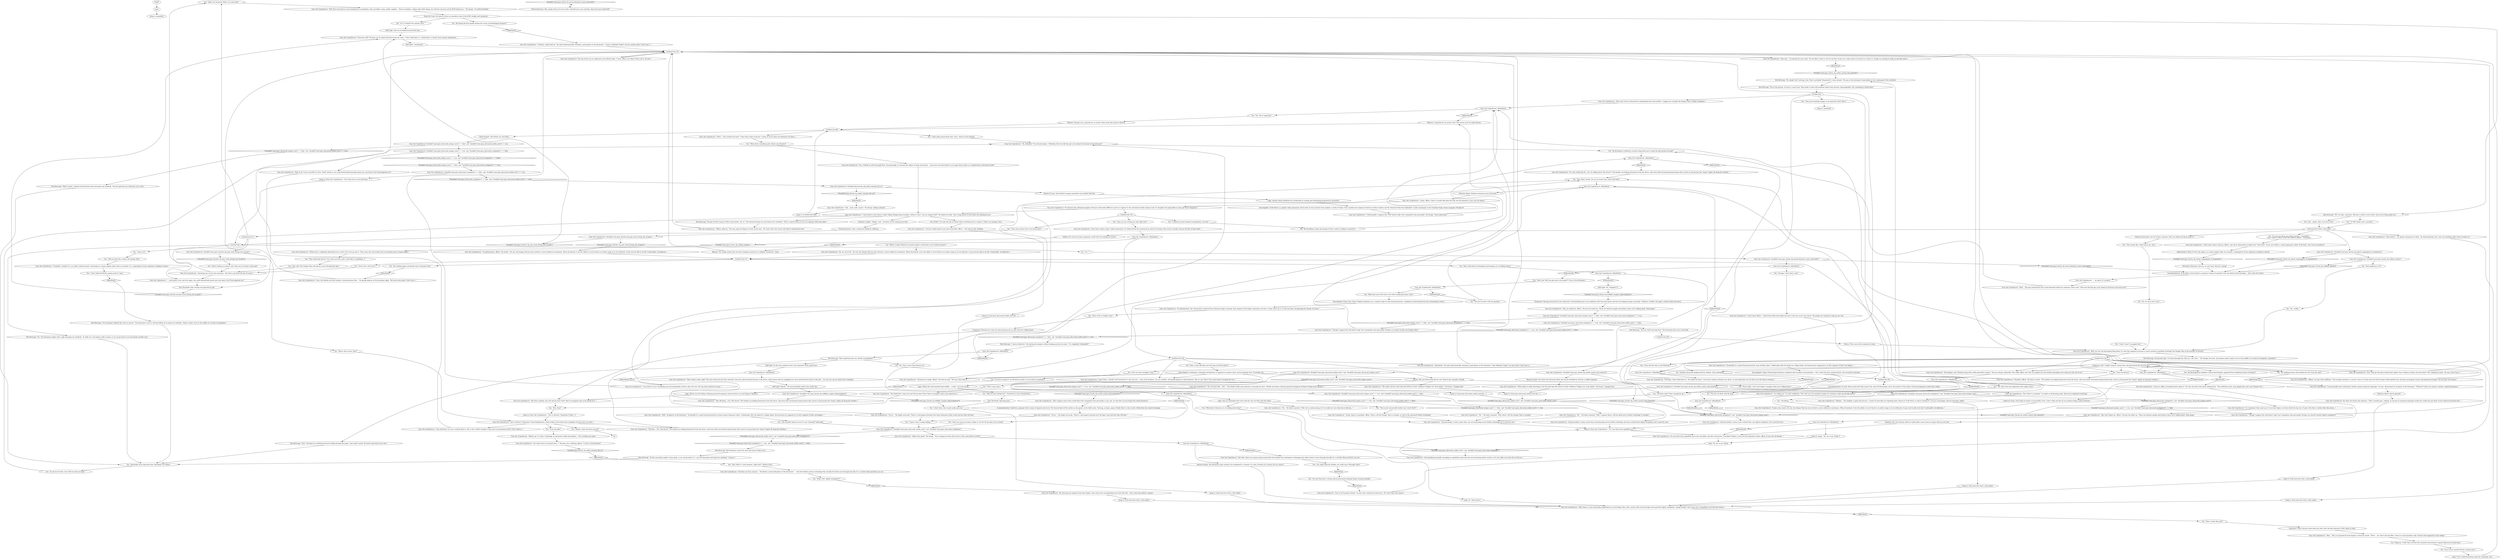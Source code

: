 # WESTCOAST / GARY FASCHA DQ
# Ask Gary if he knows how to turn back time.
# ==================================================
digraph G {
	  0 [label="START"];
	  1 [label="input"];
	  2 [label="You: \"Okay, I'm convinced. What's our next step?\""];
	  3 [label="You: \"By seeking answers from behind the veil, from the void?\""];
	  4 [label="Gary, the Cryptofascist: IsKimHere()"];
	  5 [label="IsKimHere()", shape=diamond];
	  6 [label="!(IsKimHere())", shape=diamond];
	  7 [label="Reaction Speed: And he glanced!"];
	  8 [label="Gary, the Cryptofascist: He clears his throat and continues. \"That's actually peas, nothing, no amount of corporate espionage would ever would ever put them *so far* ahead of everyone else...\""];
	  9 [label="Gary, the Cryptofascist: \"Could be, could easily be.\" He nods enthusiastically, shooting a quick glance at the lieutenant. \"I mean it definitely *helps*, but the market alone? I don't buy it...\""];
	  10 [label="Gary, the Cryptofascist: \"*Exactly*, officer.\" He leans in closer. \"The Seolites are helping themselves from the future. And every little incremental improvement they receive in the present has *major* ripples all along the timeline...\""];
	  11 [label="You: \"You know what? That's enough for me.\""];
	  12 [label="Gary, the Cryptofascist: \"No-no...\" He laughs nervously. \"There's a discrepancy between how these Semenese tribes count and how they tell time.\""];
	  13 [label="Jump to: [coast.gary_discussed_seolite_tech && ...]"];
	  14 [label="You: \"How, then?\""];
	  15 [label="Gary, the Cryptofascist: \"It gets even scarier. You see, the Semper Maa has also evolved a curious defensive mechanism. When threatened, it has the ability to revert back to an earlier stage in its own lifecycle. It may even be able to do this *continually*, ad infinitium...\""];
	  16 [label="You: \"Just... please, Kim, trust me on this.\""];
	  17 [label="You: \"Gary, are you wasting my time right now?\""];
	  18 [label="Gary, the Cryptofascist: \"It's true that every expedition up to now has failed, and that several have *vanished* without a trace, but the potential is there, officer. It just can't be denied...\""];
	  19 [label="Gary, the Cryptofascist: \"Assuming you survive the encounter... But that's way down the line of course...\""];
	  20 [label="Gary, the Cryptofascist: IsKimHere()"];
	  21 [label="IsKimHere()", shape=diamond];
	  22 [label="!(IsKimHere())", shape=diamond];
	  23 [label="Logic: There's no such thing as blaasma-powered weaponry, because there's no such thing as 'blaasma.'"];
	  24 [label="Kim Kitsuragi: \"Oh, people *are* noticing, Gary. They've probably *dispatched* a team already.\" The pen in the lieutenant's hand glides on the rough paper of his notebook."];
	  25 [label="Kim Kitsuragi: \"Not to the present, of course, to past-Gary. They prefer to deal with problems before they become *unmanageable*. Just something to think about.\""];
	  26 [label="You: \"Gary, you're putting images in my head and I don't like it.\""];
	  27 [label="Gary, the Cryptofascist: \"Though I suppose this still doesn't help *you* manipulate time personally. Perhaps you should consider digital castigation?\""];
	  28 [label="You: \"It *will* make sense, I promise.\""];
	  29 [label="Rhetoric: A question for an answer, huh? The answer must be really obvious."];
	  30 [label="Gary, the Cryptofascist: \"I don't know what to tell you, officer. I got all my information straight from 'Truth Hunt'. If you can't believe a radio programme called 'Truth Hunt', who *can* you believe?\""];
	  31 [label="Gary, the Cryptofascist: \"*Cryptids*, actually. It's a so-called 'colonial animal', presenting as a large singular body, when in actuality, it's a congregation of tiny organisms working in unison.\""];
	  32 [label="You: \"Seems like a dick move.\""];
	  33 [label="You: \"By developing an aesthetics of pure functionality, separated from traditional notions of beauty?\""];
	  34 [label="You: \"Wait, so how did they start the loop in the first place?\""];
	  35 [label="Gary, the Cryptofascist: \"You think that's crazy, just wait till you learn *how* they've managed to get so far ahead of us...\""];
	  36 [label="Gary, the Cryptofascist: \"But that's nothing. Just wait till you learn *how* they've managed to get so far ahead of us...\""];
	  37 [label="Gary, the Cryptofascist: \"I'm telling you,\" he nods confidently. \"The truth can't be contained, people are starting to wake up and take notice.\""];
	  38 [label="Gary, the Cryptofascist: \"... by about 4.5 seconds.\""];
	  39 [label="Gary, the Cryptofascist: \"Oh...\" He looks surprised. \"Well, there's still the Semper Maa to consider.\""];
	  40 [label="Gary, the Cryptofascist: \"But then, there are rumours going around that the Seolites have developed a technology that allows them to move through time like it's a corridor. Back and forth, you see.\""];
	  41 [label="Encyclopedia: 'Truth Hunt' is a popular radio programme. Each week, its two eccentric hosts explore a variety of topics, from cryptids and conspiracy theories to ethnic warfare and the 'historical' Man from Hjelmdall. A radio counterpart to the Graadian fringe science magazine 'Paradox B'."];
	  42 [label="You: \"I asked you about temporal manipulation, not mud.\""];
	  43 [label="Gary, the Cryptofascist: Variable[\"coast.gary_faschist_dq_pain_tresh_diving_suit_of_pain\"]"];
	  44 [label="Variable[\"coast.gary_faschist_dq_pain_tresh_diving_suit_of_pain\"]", shape=diamond];
	  45 [label="!(Variable[\"coast.gary_faschist_dq_pain_tresh_diving_suit_of_pain\"])", shape=diamond];
	  46 [label="Gary, the Cryptofascist: \"Sure, the Seolites are hard workers, everyone knows that...\" He quickly glances at the lieutenant again. \"But hard work alone? I don't buy it...\""];
	  47 [label="Gary, the Cryptofascist: \"I've personally never witnessed a Seolite commit corporate espionage,\" he says, determined not to glance at the lieutenant. \"*However* there are rumours, articles, respected opinions...\""];
	  48 [label="Jump to: [Sub-main-hub (with a side-salad)]"];
	  49 [label="Gary, the Cryptofascist: \"And speaking personally, arranging an expedition seems like the most promising option overall, so I'm not really sure what else to tell you...\""];
	  50 [label="Jump to: [Gary, the Cryptofascist: \"\"Isn't it obvious? *Someone's* been...\"]"];
	  51 [label="Untitled hub (06)"];
	  52 [label="You: \"I don't joke around about time, Gary.\" (Stare at him intently.)"];
	  53 [label="Esprit de Corps: He seems to have an unrealistic idea of the RCM's budget and manpower..."];
	  54 [label="Logic: Oh, yes it can. Easily."];
	  55 [label="Gary, the Cryptofascist: \"Well, first we'd need to secure funding for an expedition, then assemble a team, gather supplies... There's probably a million other little things, but with the resources of the RCM behind you...\" He shrugs. \"It could be feasible.\""];
	  56 [label="Pain Threshold: Like a diving suit powered by pain."];
	  57 [label="Untitled hub (15)"];
	  58 [label="Gary, the Cryptofascist: \"Isn't it obvious? *Someone's* been feeding them a little trickle of tech down from someplace *no-one* else can reach...\""];
	  59 [label="You: \"From the pale?\""];
	  60 [label="Half Light: Cannibalism?"];
	  61 [label="You: \"That's crazy, man.\""];
	  62 [label="Gary, the Cryptofascist: \"Essentially it's a grief ritual practiced by some old kipt tribes. Traditionally, after the death of a village leader, the bereaved are supposed to cut off a segment of their own fingers...\""];
	  63 [label="Half Light: Yes, *imagine* it!"];
	  64 [label="Jump to: [coast.gary_discussed_seolite_tech && ...]"];
	  65 [label="Composure: Because he's only now discovering he has no idea what he's talking about."];
	  66 [label="Gary, the Cryptofascist: \"Do I know how to turn back time...?\" He gives you a sideways glance. \"Is that a trick question?\""];
	  67 [label="Untitled hub"];
	  68 [label="Untitled hub (04)"];
	  69 [label="You: \"Potentially more important than *anything* ever before.\""];
	  70 [label="You: \"Yes, Gary. A trick. Now humour me.\""];
	  71 [label="Inland Empire: The further out, the better."];
	  72 [label="You: \"What about something pale-related, any theories?\""];
	  73 [label="You: \"I'm not sure these are realistic options.\" (Conclude.)\n\"Gary, *none* of these sound like realistic options.\" (Conclude.)"];
	  74 [label="Volition: If it were true those organisms would *not* be working *in unison*."];
	  75 [label="You: \"This sounds like a dead end to me, Gary.\""];
	  76 [label="Gary, the Cryptofascist: \"... and attack it over and over again, you could theoretically punch your way back to the Franconigerian era!\""];
	  77 [label="Logic: You're underestimating corporate espionage, Gary."];
	  78 [label="Jump to: [Sub-main-hub (with a side-salad)]"];
	  79 [label="Gary, the Cryptofascist: Variable[\"coast.gary_fascha_dq_halflight_imagine_digicastigation\"]"];
	  80 [label="Variable[\"coast.gary_fascha_dq_halflight_imagine_digicastigation\"]", shape=diamond];
	  81 [label="!(Variable[\"coast.gary_fascha_dq_halflight_imagine_digicastigation\"])", shape=diamond];
	  82 [label="Gary, the Cryptofascist: \"That old thing...? No, *the future*. The Seolites are helping themselves from the future. And every little incremental improvement they receive in the present has *major* ripples all along the timeline...\""];
	  83 [label="Gary, the Cryptofascist: \"Listen, there's no problem, officer. There's still the Semper Maa to consider, as well as this advanced Seolite technology.\""];
	  84 [label="Kim Kitsuragi: \"Make it quick,\" remarks the lieutenant dryly and opens his notebook. \"And the question was rhetorical, not a trick.\""];
	  85 [label="Jump to: [Untitled hub (06)]"];
	  86 [label="Gary, the Cryptofascist: IsKimHere()"];
	  87 [label="IsKimHere()", shape=diamond];
	  88 [label="!(IsKimHere())", shape=diamond];
	  89 [label="Reaction Speed: The lieutenant stops writing in his notebook for a moment. It's only a fraction of a second, but you catch it."];
	  90 [label="You: \"What's this 'digital castigation'?\""];
	  91 [label="Gary, the Cryptofascist: Variable[\"coast.gary_fascha_dq_inland_congregation_of_organisms\"]"];
	  92 [label="Variable[\"coast.gary_fascha_dq_inland_congregation_of_organisms\"]", shape=diamond];
	  93 [label="!(Variable[\"coast.gary_fascha_dq_inland_congregation_of_organisms\"])", shape=diamond];
	  94 [label="Gary, the Cryptofascist: Variable[\"coast.gary_fascha_dq_volition_unison\"]"];
	  95 [label="Variable[\"coast.gary_fascha_dq_volition_unison\"]", shape=diamond];
	  96 [label="!(Variable[\"coast.gary_fascha_dq_volition_unison\"])", shape=diamond];
	  97 [label="You: \"How dangerous is it?\""];
	  98 [label="Gary, the Cryptofascist: \"I once heard a story about a whole village disappearing overnight, without a trace. Can you imagine that?\" He shakes his head. \"Just a large patch of mud where the settlement was.\""];
	  99 [label="You: \"Yes, vividly.\""];
	  100 [label="You: (Scoff.) \"I've seen the sky cry blood while everything turns to vapour. I think I can manage, Gary.\""];
	  101 [label="Kim Kitsuragi: \"No part of *me* is part of *this* conversation. Oh, no.\" The lieutenant keeps his eyes fixed on his notebook. \"That's a special thing you two are enjoying. With each other.\""];
	  102 [label="Gary, the Cryptofascist: IsKimHere()"];
	  103 [label="IsKimHere()", shape=diamond];
	  104 [label="!(IsKimHere())", shape=diamond];
	  105 [label="You: \"What does any of this have to do with turning back time, Gary?\""];
	  106 [label="Untitled hub (02)"];
	  107 [label="Jump to: [Sub-main-hub (with a side-salad)]"];
	  108 [label="Jump to: [Gary, the Cryptofascist: \"\"It's true that every expedition up...\"]"];
	  109 [label="You: \"No, I'm sorry, but I can't.\""];
	  110 [label="Untitled hub (11)"];
	  111 [label="Gary, the Cryptofascist: \"Well...\" His eyes instinctively dart to the lieutenant before he continues *sotto voce*: \"How else did they get so far ahead of everyone in the tech-race?\""];
	  112 [label="You: \"I'm sure they have a strong central government keeping things running smoothly.\""];
	  113 [label="Gary, the Cryptofascist: \"Everything's cool. Nothing wrong with a little speculative inquiry.\" The man shrugs awkwardly. \"But really, officer, how *do* you explain how the Seolites developed such a lead over the rest of us?\""];
	  114 [label="Gary, the Cryptofascist: \"Officer, wake up.\" The man snaps his fingers in front of your face. \"No *way* that's the reason why they're winning the race!\""];
	  115 [label="Gary, the Cryptofascist: \"Oh, you know like... uhm...\" He exhales loudly and continues to massage his neck. \"Stealth aerostatics, blaasma-powered weaponry, all kinds of deep-secret projects...\""];
	  116 [label="You: \"So you're saying if I cut off both my hands I can go back to yesterday?\""];
	  117 [label="Conceptualization: In truth, these sound more like scenes from some old fantastique novel, the product of the author's fevered imagination rather than reality."];
	  118 [label="Gary, the Cryptofascist: IsKimHere()"];
	  119 [label="IsKimHere()", shape=diamond];
	  120 [label="!(IsKimHere())", shape=diamond];
	  121 [label="Jump to: [Logic: \"Oh, yes it can. Easily.\"]"];
	  122 [label="Gary, the Cryptofascist: \"It's found in the subtropical jungles of Samara. Extremely difficult to spot as it appears to the untrained eye like common mud. It's thought to be impossible to catch and *very* dangerous.\""];
	  123 [label="Conceptualization: To be able to revert back to a previous version of yourself, to the one before all the mistakes... that's why we're here!"];
	  124 [label="Gary, the Cryptofascist: IsKimHere()"];
	  125 [label="IsKimHere()", shape=diamond];
	  126 [label="!(IsKimHere())", shape=diamond];
	  127 [label="Untitled hub (16)"];
	  128 [label="You: \"Then we have already lost.\" (Look down at your clenched fist.)"];
	  129 [label="Gary, the Cryptofascist: \"Permission to laugh, officer?\" He rolls his eyes. \"No way, I don't buy it...\""];
	  130 [label="Gary, the Cryptofascist: \"I can tell you it isn't something easy and immediately obvious, that's for sure. No way, that would be too easy...\""];
	  131 [label="Gary, the Cryptofascist: \"I don't know officer... I think Future-Revachol might also have a few aces up its own sleeve. The people are starting to wake up, you see.\""];
	  132 [label="Pain Threshold: Agonizing pain..."];
	  133 [label="Gary, the Cryptofascist: \"No-no...\" He laughs nervously. \"There's a discrepancy between how the kipts count and how they tell time.\""];
	  134 [label="You: \"Gary, you owe me at least a finger or two for all my time you've wasted.\""];
	  135 [label="You: \"What kind of theories are we talking about here?\""];
	  136 [label="Gary, the Cryptofascist: Variable[\"coast.gary_discussed_semper_maa\"] == false  and  Variable[\"coast.gary_discussed_seolite_tech\"] == true"];
	  137 [label="Variable[\"coast.gary_discussed_semper_maa\"] == false  and  Variable[\"coast.gary_discussed_seolite_tech\"] == true", shape=diamond];
	  138 [label="!(Variable[\"coast.gary_discussed_semper_maa\"] == false  and  Variable[\"coast.gary_discussed_seolite_tech\"] == true)", shape=diamond];
	  139 [label="Gary, the Cryptofascist: Variable[\"coast.gary_discussed_semper_maa\"] == true  and  Variable[\"coast.gary_discussed_castigation\"]  == false"];
	  140 [label="Variable[\"coast.gary_discussed_semper_maa\"] == true  and  Variable[\"coast.gary_discussed_castigation\"]  == false", shape=diamond];
	  141 [label="!(Variable[\"coast.gary_discussed_semper_maa\"] == true  and  Variable[\"coast.gary_discussed_castigation\"]  == false)", shape=diamond];
	  142 [label="Gary, the Cryptofascist: \"Well, if you *cover yourself* in it first, *then* attack it, you could theoretically basically punch your way back to the Franconigerian era!\""];
	  143 [label="Half Light: Like an exo-skeleton powered by fear."];
	  144 [label="Gary, the Cryptofascist: \"I'm getting there, officer.\" He smiles. \"You see, the Semper Maa has also evolved a curious defensive mechanism. When threatened, it has the ability to revert back to an earlier stage in its own lifecycle. It may even be able to do this *continually*, ad infinitum...\""];
	  145 [label="You: \"By funnelling a larger percentage of their country's budget to research?\""];
	  146 [label="Composure: He's *really* trying to convey how cool and natural this all is for him."];
	  147 [label="Gary, the Cryptofascist: IsKimHere()"];
	  148 [label="IsKimHere()", shape=diamond];
	  149 [label="!(IsKimHere())", shape=diamond];
	  150 [label="You: \"Yes, that's the only explanation that makes sense.\""];
	  151 [label="Gary, the Cryptofascist: \"I don't know... Sounds a bit *incestuous* to me, but sure -- none of my business, I'm not a Seolite.\" He quickly glances at the lieutenant. \"But no way *that's* the reason they're winning the race...\""];
	  152 [label="Gary, the Cryptofascist: Variable[\"coast.gary_fascha_dq_seolite_master_bad_material\"]"];
	  153 [label="Variable[\"coast.gary_fascha_dq_seolite_master_bad_material\"]", shape=diamond];
	  154 [label="!(Variable[\"coast.gary_fascha_dq_seolite_master_bad_material\"])", shape=diamond];
	  155 [label="Gary, the Cryptofascist: Variable[\"coast.gary_discussed_castigation\"]  and  Variable[\"coast.gary_discussed_semper_maa\"]"];
	  156 [label="Variable[\"coast.gary_discussed_castigation\"]  and  Variable[\"coast.gary_discussed_semper_maa\"]", shape=diamond];
	  157 [label="!(Variable[\"coast.gary_discussed_castigation\"]  and  Variable[\"coast.gary_discussed_semper_maa\"])", shape=diamond];
	  158 [label="You: \"Terrifying...\""];
	  159 [label="You: \"Gary, do you know how to turn back time?\""];
	  160 [label="Jump to: [mainhub]"];
	  161 [label="You: \"I don't *want* to imagine that.\""];
	  162 [label="Authority: Jungles, villages, mud... he better not be wasting your time."];
	  163 [label="You: \"That would take forever! Isn't there just like a pill I could take or something...?\""];
	  164 [label="You: \"So if I *attack* this sentient mud...\""];
	  165 [label="Untitled hub (14)"];
	  166 [label="You: \"By all joining in solidarity, everyone doing their part to keep the big machine moving?\""];
	  167 [label="Gary, the Cryptofascist: IsKimHere()"];
	  168 [label="IsKimHere()", shape=diamond];
	  169 [label="!(IsKimHere())", shape=diamond];
	  170 [label="Gary, the Cryptofascist: \"Officer,\" he says with confidence, \"the average consumer is a moron. Leave it to them and we'd all be living in fake-bamboo huts, burning carcinogenic incense and playing the bongos. No way that's the reason!\""];
	  171 [label="Rhetoric: Oh, trying to keep only one type of people around you is suddenly 'incestuous', Gary?"];
	  172 [label="Logic: Within this self-contained logic-bubble, -- a loop -- he is not wrong."];
	  173 [label="Half Light: Mmmm... the most beautiful smell in the world, fear."];
	  174 [label="Conceptualization: Small hut, pregnant with screams of anguish and terror. The lowered head of the mother as she gnaws at the child's joint. Chewing, screams, agony. Finally there's a tiny crunch, followed by the sound of weeping."];
	  175 [label="Endurance: This guy has proved to be a dead end. (A dissatisfied growl in you abdomen.) But the hard endure and the true kingsman keeps searching. 'Vaillance,' brööder, the night is darkest before the dawn."];
	  176 [label="Gary, the Cryptofascist: \"Unfortunately, I suppose this *still* doesn't help *you* manipulate time personally.\" He shrugs. \"Sorry about that.\""];
	  177 [label="Gary, the Cryptofascist: \"And personally, it seems more civilised than, say, digital castigation, but to each his own.\""];
	  178 [label="Kim Kitsuragi: \"I concur, detective,\" the lieutenant interjects without looking up from his notes. \"It's completely *unfeasible*.\""];
	  179 [label="Kim Kitsuragi: \"I'm not going to dignify that with an answer.\" The lieutenant's voice is cold and official as he opens his notebook. \"Make it quick, we're in the middle of a murder investigation.\""];
	  180 [label="Gary, the Cryptofascist: \"No, no, not at all... You see, the Semper Maa has also evolved a curious defensive mechanism. When threatened, it has the ability to revert back to an earlier stage in its own lifecycle. It may even be able to do this *continually*, ad infinitium...\""];
	  181 [label="Gary, the Cryptofascist: \"Now, here's where it gets *really interesting*. It's believed that the mechanism by which the Semper Maa reverts actually reverses the flow of time itself...\""];
	  182 [label="Gary, the Cryptofascist: IsKimHere()"];
	  183 [label="IsKimHere()", shape=diamond];
	  184 [label="!(IsKimHere())", shape=diamond];
	  185 [label="Gary, the Cryptofascist: \"That creates a loop, right? The more advanced tech they send here, the more advanced they become in the future, which means that by smuggling ever more advanced tech down to the past... I'm sure you can see where this is heading.\""];
	  186 [label="You: \"Gary, that's insane. You are an insane man, sick in the head.\""];
	  187 [label="Drama: He's just discovered that he can't think of any examples, though."];
	  188 [label="Empathy: His voice betrays relief, he really didn't want to have to argue with you over this."];
	  189 [label="Gary, the Cryptofascist: IsKimHere()"];
	  190 [label="IsKimHere()", shape=diamond];
	  191 [label="!(IsKimHere())", shape=diamond];
	  192 [label="Kim Kitsuragi: \"More important than our murder investigation?\""];
	  193 [label="Rhetoric: He gave you a question for an answer. Must mean the answer's obvious."];
	  194 [label="Logic: Anyone whose livelihood isn't predicated on creating and maintaining preposterous mysteries?"];
	  195 [label="Inland Empire: What if *you* only appear as a large singular body, are actually a congregation of tiny organisms working in unison?"];
	  196 [label="You: \"I don't think the RCM is gonna go for it, Gary.\""];
	  197 [label="You: \"By letting the free market dictate the course of technological progress?\""];
	  198 [label="You: \"Isolation obviously, keeping Seol for Seolites. Very motivating.\""];
	  199 [label="You: \"From the future?\""];
	  200 [label="Gary, the Cryptofascist: \"Like clockwork, I'm sure, no doubt about it. But is that *really* enough to take such an astronomical lead? I don't think so...\""];
	  201 [label="Gary, the Cryptofascist: \"Save it for the phyrro-heads,\" he says with a dismissive hand-wave. \"No *way* that's the reason!\""];
	  202 [label="Esprit de Corps: God I hope he meant it sarcastically. If not, I don't really see how he can continue being a police detective."];
	  203 [label="Gary, the Cryptofascist: \"What makes it really disturbing is the fact that they bite off bits of their *children's* fingers too. Even babies.\" He frowns. \"Imagine that.\""];
	  204 [label="You: \"This wouldn't help me even if it was *remotely* believable.\""];
	  205 [label="You: \"That secret inaccessible bunker near Land's End!?\""];
	  206 [label="You: \"Hmmm, what else have you got?\""];
	  207 [label="Kim Kitsuragi: \"No?\" he asks, surprised. \"Because I could've sworn that's what you're doing right now.\""];
	  208 [label="Gary, the Cryptofascist: Variable[\"coast.gary_fascha_dq_electrochemistry_more_motivated\"]"];
	  209 [label="Variable[\"coast.gary_fascha_dq_electrochemistry_more_motivated\"]", shape=diamond];
	  210 [label="!(Variable[\"coast.gary_fascha_dq_electrochemistry_more_motivated\"])", shape=diamond];
	  211 [label="Gary, the Cryptofascist: IsKimHere()"];
	  212 [label="IsKimHere()", shape=diamond];
	  213 [label="!(IsKimHere())", shape=diamond];
	  214 [label="You: \"Strange, I don't have a clue.\""];
	  215 [label="Gary, the Cryptofascist: \"Sure, they got the place locked down tighter than a Himean asshole, but that alone?\" He's shaking his head. \"No way, I don't buy it...\""];
	  216 [label="You: \"You lost me there with the loop."];
	  217 [label="Gary, the Cryptofascist: \"Absolutely!\" He nods enthusiastically, shooting a quick glance at the lieutenant. \"That definitely *helps*, but that alone? I don't buy it...\""];
	  218 [label="Gary, the Cryptofascist: \"No, why would they be... No, I'm talking about *the future*! The Seolites are helping themselves from the future. And every little incremental improvement they receive in the present has *major* ripples all along the timeline...\""];
	  219 [label="Gary, the Cryptofascist: \"Believe me, it's there. Technology so advanced it defies description...\" He's avoiding your gaze."];
	  220 [label="Gary, the Cryptofascist: \"Now *that* is a paradox,\" he smiles an all-knowing smile, like he just explained everything."];
	  221 [label="Encyclopedia: A statement, seemingly contradictory or opposed to common sense, and yet perhaps true. Or perhaps not."];
	  222 [label="Gary, the Cryptofascist: \"Hahaha...\" His laughter is quick and nervous. \"I mean I'm basically just repeating what I heard on 'Truth Hunt' or read in 'Paradox B.' I'm just a messenger, and not even that, really!\""];
	  223 [label="Untitled hub"];
	  224 [label="Gary, the Cryptofascist: \"I'm getting there. See, the practice is derived from Semenese finger counting. Each segment of the finger represents one hour, so they count up to 12 with one hand, disregarding the thumb, of course.\""];
	  225 [label="Encyclopedia: Please note: Tales of digital mutilation are a common trope of racist pseudo-histories, completely unsubstantiated by the archaeological record..."];
	  226 [label="You: \"I don't know, this sounds made up to me.\""];
	  227 [label="Gary, the Cryptofascist: \"That said, if you're interested in manipulating time *personally*, I suggest you consider the Semper Maa or digial castigation.\""];
	  228 [label="Gary, the Cryptofascist: \"Though I suppose this still doesn't help *you* manipulate time personally. Perhaps you should consider the Semper Maa?\""];
	  229 [label="Gary, the Cryptofascist: Variable[\"coast.gary_discussed_castigation\"] == false  and  Variable[\"coast.gary_discussed_seolite_tech\"] == true"];
	  230 [label="Variable[\"coast.gary_discussed_castigation\"] == false  and  Variable[\"coast.gary_discussed_seolite_tech\"] == true", shape=diamond];
	  231 [label="!(Variable[\"coast.gary_discussed_castigation\"] == false  and  Variable[\"coast.gary_discussed_seolite_tech\"] == true)", shape=diamond];
	  232 [label="Jump to: [Gary, the Cryptofascist: \"\"Do I know how to turn back time......\"]"];
	  233 [label="You: \"What's wrong? Material not good enough to send back to your Seolite masters?\""];
	  234 [label="Kim Kitsuragi: \"No,\" the lieutenant replies with a sigh and opens his notebook. \"It really isn't. Just please make it quick, so we can get back to our low-priority murder case.\""];
	  235 [label="You: \"I'm all out of tricks, Gary. Tell me what you know.\""];
	  236 [label="Gary, the Cryptofascist: \"Phew...\" He scratches his head. \"I don't know what to tell you. I mean of course there are *theories* out there...\""];
	  237 [label="Gary, the Cryptofascist: \"Oh, definitely!\" He nod and repeats. \"Definitely. How else did they get so far ahead of everyone in the tech-race?\""];
	  238 [label="You: \"Yeah, how *did* you guys get so far ahead?\" (Turn to the lieutenant.)"];
	  239 [label="You: \"From the blue door in the Whirling!?\""];
	  240 [label="Gary, the Cryptofascist: \"The blue...? No, *the future*. The Seolites are helping themselves from the future. And every little incremental improvement they receive in the present has *major* ripples all along the timeline...\""];
	  241 [label="You: \"Give me some examples, Gary.\""];
	  242 [label="You: \"You're right, I can't even begin to imagine what you're talking about.\""];
	  243 [label="Gary, the Cryptofascist: \"The really sick bit is that they bite off bits of their *children's* fingers too. Even babies.\" He frowns. \"Imagine that.\""];
	  244 [label="Encyclopedia: Tropes of fantastique literature combined with mundane racial prejudice -- this is what the term 'pseudo-history' was invented to describe."];
	  245 [label="Gary, the Cryptofascist: Variable[\"coast.gary_discussed_semper_maa\"] == false  and  Variable[\"coast.gary_discussed_castigation\"]  == true"];
	  246 [label="Variable[\"coast.gary_discussed_semper_maa\"] == false  and  Variable[\"coast.gary_discussed_castigation\"]  == true", shape=diamond];
	  247 [label="!(Variable[\"coast.gary_discussed_semper_maa\"] == false  and  Variable[\"coast.gary_discussed_castigation\"]  == true)", shape=diamond];
	  248 [label="Gary, the Cryptofascist: Variable[\"coast.gary_discussed_castigation\"] == true  and  Variable[\"coast.gary_discussed_seolite_tech\"] == false"];
	  249 [label="Variable[\"coast.gary_discussed_castigation\"] == true  and  Variable[\"coast.gary_discussed_seolite_tech\"] == false", shape=diamond];
	  250 [label="!(Variable[\"coast.gary_discussed_castigation\"] == true  and  Variable[\"coast.gary_discussed_seolite_tech\"] == false)", shape=diamond];
	  251 [label="Kim Kitsuragi: \"Are you *still* pursuing this?\" The lieutenant gives you a tired look."];
	  252 [label="You: \"Now *that's* a trick question, right Gary?\" (Wink at him.)"];
	  253 [label="Half Light: So the scary sentient mud is also immortal? That's good news."];
	  254 [label="Untitled hub (13)"];
	  255 [label="Gary, the Cryptofascist: \"From the void?\" He gives you an intent look and crosses his arms. \"I don't think that's it. I think there's a *much* more sinister explanation...\""];
	  256 [label="You: \"You lost me there with the paradox.\""];
	  257 [label="Gary, the Cryptofascist: IsKimHere()"];
	  258 [label="IsKimHere()", shape=diamond];
	  259 [label="!(IsKimHere())", shape=diamond];
	  260 [label="Logic: One you absolutely don't have time for. Let's be done with this idiocy."];
	  261 [label="Gary, the Cryptofascist: \"Hey, don't blame me, officer.\" He puts his hands up. \"These are barbaric people and barbaric times we're talking about. Dark magic.\""];
	  262 [label="Jump to: [mainhub]"];
	  263 [label="Gary, the Cryptofascist: \"Hey, you asked me, officer.\" He puts his hands up. \"These are barbaric people and barbaric times we're talking about. Dark magic.\""];
	  264 [label="Jump to: [Sub-main-hub (with a side-salad)]"];
	  265 [label="Gary, the Cryptofascist: \"And personally, it seems easier than, say, accessing deep-secret Seolite technology, but to each his own.\""];
	  266 [label="Kim Kitsuragi: The lieutenant crosses his arms and turns to look at you."];
	  267 [label="Gary, the Cryptofascist: \"Ugh... yeah, yeah. I guess.\" He shrugs, looking confused."];
	  268 [label="Gary, the Cryptofascist: \"And then you hear rumours...\" He flashes a quick side-glance at the lieutenant. \"... that the Seolites possess technology that actually lets them move through time like it's a corridor. Back and forth, you see.\""];
	  269 [label="You: \"Wait, it looks like mud?\""];
	  270 [label="Untitled hub (10)"];
	  271 [label="Conceptualization: Like a submarine fuelled by suffering."];
	  272 [label="You: \"There's balance in nature, Gary. Man was not meant to play god.\""];
	  273 [label="You: \"Wait, what kind of technological advantages are we talking about?\""];
	  274 [label="Gary, the Cryptofascist: \"Hey man...\" he spreads his arms wide. \"No one likes to hear it, but I'm not here to give you a false sense of security. It is what it is. People are starting to wake up and take notice.\""];
	  275 [label="Gary, the Cryptofascist: IsKimHere()"];
	  276 [label="IsKimHere()", shape=diamond];
	  277 [label="!(IsKimHere())", shape=diamond];
	  278 [label="Reaction Speed: Absolute nonsense across the board."];
	  279 [label="You: \"None of this is helpful, Gary.\""];
	  280 [label="Gary, the Cryptofascist: \"As I explained, they count up to 12 on their fingers, but they divide the day into 15 parts. But that's a whole other discussion...\""];
	  281 [label="You: \"I guess I have to keep looking...\""];
	  282 [label="Gary, the Cryptofascist: \"Oh...\" He looks surprised. \"Well, this is embarrassing, but I'm really not sure what else to tell you...\""];
	  283 [label="Gary, the Cryptofascist: \"And personally, it seems easier than accessing deep-secret Seolite technology and more civilised than digital castigation, but to each his own.\""];
	  284 [label="Gary, the Cryptofascist: Variable[\"plaza.fascha_dq_asked_someone_the_q\"]"];
	  285 [label="Variable[\"plaza.fascha_dq_asked_someone_the_q\"]", shape=diamond];
	  286 [label="!(Variable[\"plaza.fascha_dq_asked_someone_the_q\"])", shape=diamond];
	  287 [label="Esprit de Corps: You'd better be going somewhere case-related with this."];
	  288 [label="Kim Kitsuragi: \"In that case please make it extra quick, so we can get back to it,\" says the lieutenant and opens his notebook. \"I mean it.\""];
	  289 [label="You: \"Tell me about this cryptid, the Semper Maa.\""];
	  290 [label="Physical Instrument: Get out of here, dreamer! Don't you think we'd know about it?"];
	  291 [label="Perception (Hearing): Shut up, we can't hear what he's saying!"];
	  292 [label="Electrochemistry: Hey, maybe if the rest of you took a chill-pill every now and then, they'd be more motivated?"];
	  293 [label="Gary, the Cryptofascist: \"Ahm...\" He's so surprised he even forgets to close his mouth. \"That's... yes, that's also horrible. I mean in a much grander scale. Exactly what happened to that village.\""];
	  294 [label="Gary, the Cryptofascist: \"I haven't really heard of any time-travel pills, officer...\" He rubs his chin, thinking."];
	  295 [label="You: \"Very well. This Semper Maa will pull my ox-cart through the ages.\""];
	  296 [label="You: \"By working longer and harder than *everyone* else?\""];
	  297 [label="Gary, the Cryptofascist: IsKimHere()"];
	  298 [label="IsKimHere()", shape=diamond];
	  299 [label="!(IsKimHere())", shape=diamond];
	  300 [label="Gary, the Cryptofascist: \"You know, I don't think that's it.\" He shakes his head. \"I bet there's plenty of beauty over there, art and inspiration too, but that's not why they're winning...\""];
	  301 [label="Gary, the Cryptofascist: \"Come on, officer, everybody knows about it.\" He rubs the back of his head, looking down. \"The stuff they've got, most people here can't even *dream* of it...\""];
	  302 [label="Gary, the Cryptofascist: IsKimHere()"];
	  303 [label="IsKimHere()", shape=diamond];
	  304 [label="!(IsKimHere())", shape=diamond];
	  305 [label="Gary, the Cryptofascist: Variable[\"coast.gary_discussed_seolite_tech\"]  and  Variable[\"coast.gary_discussed_semper_maa\"]"];
	  306 [label="Variable[\"coast.gary_discussed_seolite_tech\"]  and  Variable[\"coast.gary_discussed_semper_maa\"]", shape=diamond];
	  307 [label="!(Variable[\"coast.gary_discussed_seolite_tech\"]  and  Variable[\"coast.gary_discussed_semper_maa\"])", shape=diamond];
	  308 [label="Gary, the Cryptofascist: Variable[\"coast.gary_discussed_semper_maa\"] == true  and  Variable[\"coast.gary_discussed_seolite_tech\"] == false"];
	  309 [label="Variable[\"coast.gary_discussed_semper_maa\"] == true  and  Variable[\"coast.gary_discussed_seolite_tech\"] == false", shape=diamond];
	  310 [label="!(Variable[\"coast.gary_discussed_semper_maa\"] == true  and  Variable[\"coast.gary_discussed_seolite_tech\"] == false)", shape=diamond];
	  311 [label="Gary, the Cryptofascist: \"Oh...\" He looks surprised. \"Well, I suppose there's still the deep-secret Seolite technology to consider.\""];
	  312 [label="Jump to: [coast.gary_discussed_seolite_tech && ...]"];
	  313 [label="Gary, the Cryptofascist: Variable[\"coast.gary_discussed_seolite_tech\"]  and  Variable[\"coast.gary_discussed_castigation\"]"];
	  314 [label="Variable[\"coast.gary_discussed_seolite_tech\"]  and  Variable[\"coast.gary_discussed_castigation\"]", shape=diamond];
	  315 [label="!(Variable[\"coast.gary_discussed_seolite_tech\"]  and  Variable[\"coast.gary_discussed_castigation\"])", shape=diamond];
	  316 [label="Gary, the Cryptofascist: \"Make what quick?\" He shrugs. \"You're asking me about time travel. Is this some kind of a trick?\""];
	  317 [label="Shivers: This event will be beyond all scales."];
	  318 [label="You: \"Hang on, I *still* don't see how this immortal mud monster is gonna help me turn back time.\""];
	  319 [label="Gary, the Cryptofascist: Variable[\"coast.gary_faschist_dq_pain_tresh_diving_suit_of_pain\"]"];
	  320 [label="Variable[\"coast.gary_faschist_dq_pain_tresh_diving_suit_of_pain\"]", shape=diamond];
	  321 [label="!(Variable[\"coast.gary_faschist_dq_pain_tresh_diving_suit_of_pain\"])", shape=diamond];
	  322 [label="You: \"What's their secret, then?\""];
	  323 [label="Gary, the Cryptofascist: The man forces out an unpleasant and artificial laugh. \"C'mon, officer, you *know* that's not it. No way!\""];
	  324 [label="Gary, the Cryptofascist: Variable[\"coast.gary_fascha_dq_seolite_master_bad_material\"]"];
	  325 [label="Variable[\"coast.gary_fascha_dq_seolite_master_bad_material\"]", shape=diamond];
	  326 [label="!(Variable[\"coast.gary_fascha_dq_seolite_master_bad_material\"])", shape=diamond];
	  327 [label="Reaction Speed: You notice the lieutenant flinch and rub his forehead as if hit by a sudden migraine."];
	  328 [label="Gary, the Cryptofascist: \"And I suppose none of this would help *you* manipulate time personally, in any case. So why don't we just forget this whole business?\""];
	  329 [label="Jump to: [Sub-main-hub (with a side-salad)]"];
	  330 [label="Gary, the Cryptofascist: IsKimHere()"];
	  331 [label="IsKimHere()", shape=diamond];
	  332 [label="!(IsKimHere())", shape=diamond];
	  333 [label="You: \"Yes. This is important.\""];
	  334 [label="You: \"No...?\""];
	  335 [label="You: \"I guess not.\""];
	  336 [label="Kim Kitsuragi: \"Fine.\" He opens his notebook and starts leafing through the pages. \"Just make it quick. We need to get back to our case.\""];
	  337 [label="Sub-main-hub (with a side-salad)"];
	  338 [label="Gary, the Cryptofascist: \"Well, there's a very interesting cryptid known as the Semper Maa. And a certain tribe of ancient kipts who practiced 'digital castigation,' though frankly I don't know how *compelling* you'll find that theory...\""];
	  339 [label="Logic: No. They haven't."];
	  340 [label="You: \"You really think the Seolites can really move *through* time?\""];
	  341 [label="Gary, the Cryptofascist: \"Pale-related...\" he repeats and pauses to think. \"An interesting idea, but I can't say anything really comes to mind, no.\""];
	  342 [label="Gary, the Cryptofascist: \"Yes, it blends in with the jungle floor. Unsurprisingly, it's become the subject of many local myths -- some have even described it as an angry forest spirit or a manifestation of the forest itself.\""];
	  343 [label="Endurance: That's because some them just don't have the best interests of the colony in mind."];
	  344 [label="Gary, the Cryptofascist: \"Whole area is completely abandoned now. Locals won't even go near it. They swear the mud writhes and occasionally grows strange shapes.\""];
	  345 [label="Gary, the Cryptofascist: \"Well, you see, the fascinating thing about it is that this temporal reversion is said to extend to anything *touching* the Semper Maa at the moment of reversal.\""];
	  346 [label="You: \"So if I cover myself with this sentient mud...\""];
	  347 [label="Kim Kitsuragi: A frustrated sigh. \"I've been through this with you. I am *not*...\" He changes his mind. \"Just please make it quick, we're in the middle of a murder investigation, remember?\""];
	  348 [label="Gary, the Cryptofascist: \"Well,\" he glances at the lieutenant. \"Essentially it's a grief ritual practiced by certain ancient Semenese tribes. Traditionally, after the death of a village leader, the bereaved are supposed to cut off a segment of their own fingers...\""];
	  349 [label="Gary, the Cryptofascist: \"By removing one segment from their fingers, they remove the corresponding hour from their life -- that's what they believe, anyway.\""];
	  350 [label="Gary, the Cryptofascist: \"Listen, officer. I know it sounds like quite the task, but the potential, it just can't be denied...\""];
	  0 -> 1
	  1 -> 160
	  2 -> 55
	  3 -> 103
	  4 -> 5
	  4 -> 6
	  5 -> 153
	  6 -> 156
	  7 -> 8
	  8 -> 78
	  9 -> 57
	  10 -> 186
	  11 -> 306
	  12 -> 281
	  13 -> 314
	  14 -> 50
	  15 -> 254
	  16 -> 337
	  17 -> 181
	  18 -> 54
	  19 -> 2
	  19 -> 76
	  20 -> 21
	  20 -> 22
	  21 -> 218
	  22 -> 324
	  23 -> 36
	  24 -> 25
	  25 -> 223
	  26 -> 262
	  27 -> 330
	  28 -> 337
	  29 -> 51
	  30 -> 195
	  31 -> 196
	  32 -> 19
	  33 -> 168
	  34 -> 221
	  35 -> 14
	  36 -> 14
	  37 -> 4
	  38 -> 111
	  39 -> 265
	  40 -> 340
	  41 -> 176
	  42 -> 145
	  43 -> 44
	  43 -> 45
	  44 -> 255
	  45 -> 144
	  46 -> 57
	  47 -> 7
	  48 -> 338
	  49 -> 108
	  50 -> 58
	  51 -> 236
	  51 -> 52
	  51 -> 71
	  52 -> 237
	  53 -> 164
	  53 -> 197
	  53 -> 207
	  54 -> 314
	  55 -> 53
	  56 -> 320
	  57 -> 274
	  57 -> 323
	  58 -> 240
	  58 -> 59
	  58 -> 206
	  58 -> 200
	  59 -> 219
	  60 -> 57
	  61 -> 35
	  62 -> 244
	  63 -> 80
	  64 -> 306
	  65 -> 36
	  66 -> 285
	  67 -> 234
	  67 -> 334
	  67 -> 335
	  68 -> 317
	  69 -> 235
	  70 -> 237
	  71 -> 136
	  72 -> 342
	  73 -> 30
	  74 -> 95
	  75 -> 109
	  76 -> 56
	  77 -> 57
	  78 -> 338
	  79 -> 81
	  79 -> 82
	  80 -> 175
	  81 -> 226
	  82 -> 186
	  83 -> 265
	  84 -> 69
	  85 -> 51
	  86 -> 88
	  86 -> 89
	  87 -> 269
	  88 -> 40
	  89 -> 338
	  90 -> 303
	  91 -> 93
	  91 -> 94
	  92 -> 291
	  93 -> 123
	  94 -> 96
	  94 -> 97
	  95 -> 344
	  96 -> 123
	  97 -> 99
	  98 -> 162
	  98 -> 100
	  98 -> 101
	  98 -> 110
	  99 -> 345
	  100 -> 294
	  101 -> 114
	  102 -> 104
	  102 -> 105
	  103 -> 47
	  104 -> 256
	  105 -> 225
	  106 -> 280
	  106 -> 117
	  107 -> 338
	  108 -> 18
	  109 -> 345
	  110 -> 2
	  110 -> 76
	  110 -> 319
	  111 -> 166
	  112 -> 298
	  113 -> 147
	  114 -> 57
	  115 -> 23
	  116 -> 258
	  117 -> 106
	  117 -> 11
	  118 -> 120
	  118 -> 121
	  119 -> 179
	  120 -> 18
	  121 -> 54
	  122 -> 98
	  122 -> 270
	  123 -> 38
	  124 -> 126
	  124 -> 127
	  125 -> 9
	  126 -> 171
	  127 -> 129
	  127 -> 34
	  127 -> 151
	  127 -> 217
	  127 -> 187
	  128 -> 132
	  129 -> 57
	  130 -> 57
	  131 -> 4
	  132 -> 226
	  133 -> 281
	  134 -> 313
	  135 -> 339
	  136 -> 138
	  136 -> 139
	  137 -> 39
	  138 -> 84
	  139 -> 141
	  139 -> 142
	  140 -> 27
	  141 -> 246
	  142 -> 56
	  143 -> 255
	  144 -> 254
	  145 -> 20
	  146 -> 33
	  146 -> 3
	  146 -> 198
	  146 -> 167
	  146 -> 199
	  146 -> 297
	  146 -> 113
	  146 -> 146
	  146 -> 215
	  147 -> 149
	  147 -> 150
	  148 -> 152
	  149 -> 216
	  150 -> 37
	  151 -> 172
	  152 -> 154
	  152 -> 155
	  153 -> 24
	  154 -> 328
	  155 -> 157
	  155 -> 158
	  156 -> 177
	  157 -> 140
	  158 -> 15
	  159 -> 67
	  161 -> 345
	  162 -> 271
	  163 -> 295
	  164 -> 143
	  165 -> 33
	  165 -> 3
	  165 -> 198
	  165 -> 167
	  165 -> 199
	  165 -> 297
	  165 -> 239
	  165 -> 113
	  165 -> 146
	  165 -> 215
	  166 -> 20
	  167 -> 169
	  167 -> 170
	  168 -> 301
	  169 -> 202
	  170 -> 57
	  171 -> 57
	  172 -> 128
	  173 -> 79
	  174 -> 133
	  175 -> 263
	  176 -> 330
	  177 -> 108
	  178 -> 189
	  179 -> 69
	  180 -> 254
	  181 -> 124
	  182 -> 184
	  182 -> 185
	  183 -> 46
	  184 -> 130
	  185 -> 173
	  186 -> 275
	  187 -> 242
	  187 -> 243
	  187 -> 61
	  188 -> 18
	  189 -> 192
	  189 -> 191
	  190 -> 267
	  191 -> 29
	  192 -> 336
	  192 -> 253
	  192 -> 70
	  193 -> 51
	  194 -> 41
	  195 -> 92
	  196 -> 119
	  197 -> 125
	  198 -> 148
	  199 -> 10
	  200 -> 57
	  201 -> 57
	  202 -> 156
	  203 -> 64
	  204 -> 313
	  205 -> 83
	  206 -> 351
	  207 -> 16
	  207 -> 28
	  208 -> 210
	  208 -> 211
	  209 -> 292
	  210 -> 123
	  211 -> 213
	  211 -> 214
	  212 -> 112
	  213 -> 238
	  214 -> 131
	  215 -> 57
	  216 -> 275
	  217 -> 57
	  218 -> 186
	  219 -> 66
	  220 -> 222
	  221 -> 129
	  221 -> 187
	  221 -> 257
	  221 -> 151
	  222 -> 329
	  223 -> 11
	  223 -> 26
	  223 -> 227
	  223 -> 106
	  224 -> 279
	  225 -> 224
	  226 -> 264
	  227 -> 330
	  228 -> 330
	  229 -> 232
	  229 -> 231
	  230 -> 178
	  231 -> 284
	  232 -> 67
	  233 -> 180
	  234 -> 69
	  235 -> 237
	  236 -> 72
	  237 -> 166
	  238 -> 102
	  239 -> 241
	  240 -> 186
	  241 -> 116
	  242 -> 220
	  243 -> 64
	  244 -> 106
	  244 -> 11
	  245 -> 248
	  245 -> 247
	  246 -> 229
	  247 -> 228
	  248 -> 250
	  248 -> 251
	  249 -> 266
	  250 -> 230
	  251 -> 68
	  252 -> 268
	  253 -> 182
	  254 -> 32
	  254 -> 273
	  254 -> 296
	  255 -> 60
	  256 -> 275
	  257 -> 259
	  257 -> 260
	  258 -> 12
	  259 -> 134
	  260 -> 282
	  260 -> 205
	  260 -> 135
	  261 -> 118
	  263 -> 245
	  264 -> 338
	  265 -> 108
	  266 -> 288
	  267 -> 85
	  268 -> 90
	  269 -> 343
	  270 -> 17
	  270 -> 42
	  270 -> 159
	  271 -> 43
	  272 -> 19
	  273 -> 302
	  274 -> 276
	  275 -> 277
	  275 -> 278
	  276 -> 325
	  277 -> 156
	  278 -> 350
	  279 -> 65
	  280 -> 261
	  281 -> 313
	  282 -> 265
	  283 -> 108
	  284 -> 286
	  284 -> 287
	  285 -> 331
	  286 -> 190
	  287 -> 194
	  288 -> 69
	  289 -> 31
	  290 -> 75
	  291 -> 123
	  292 -> 209
	  293 -> 318
	  294 -> 13
	  295 -> 19
	  296 -> 183
	  297 -> 299
	  297 -> 300
	  298 -> 201
	  299 -> 115
	  300 -> 57
	  301 -> 188
	  302 -> 304
	  302 -> 305
	  303 -> 349
	  304 -> 63
	  305 -> 307
	  305 -> 308
	  306 -> 283
	  307 -> 309
	  308 -> 310
	  308 -> 311
	  309 -> 312
	  310 -> 137
	  311 -> 265
	  312 -> 306
	  313 -> 315
	  313 -> 316
	  314 -> 49
	  315 -> 249
	  316 -> 86
	  317 -> 345
	  318 -> 346
	  319 -> 321
	  319 -> 322
	  320 -> 255
	  321 -> 272
	  322 -> 58
	  323 -> 57
	  324 -> 326
	  324 -> 327
	  325 -> 24
	  326 -> 156
	  327 -> 203
	  328 -> 174
	  329 -> 338
	  330 -> 332
	  330 -> 333
	  331 -> 252
	  332 -> 29
	  333 -> 193
	  334 -> 208
	  335 -> 289
	  336 -> 69
	  337 -> 290
	  337 -> 73
	  337 -> 74
	  337 -> 341
	  337 -> 91
	  338 -> 87
	  339 -> 338
	  340 -> 212
	  341 -> 48
	  342 -> 98
	  343 -> 293
	  344 -> 163
	  345 -> 347
	  345 -> 165
	  346 -> 77
	  348 -> 204
	  349 -> 107
	  350 -> 122
}

